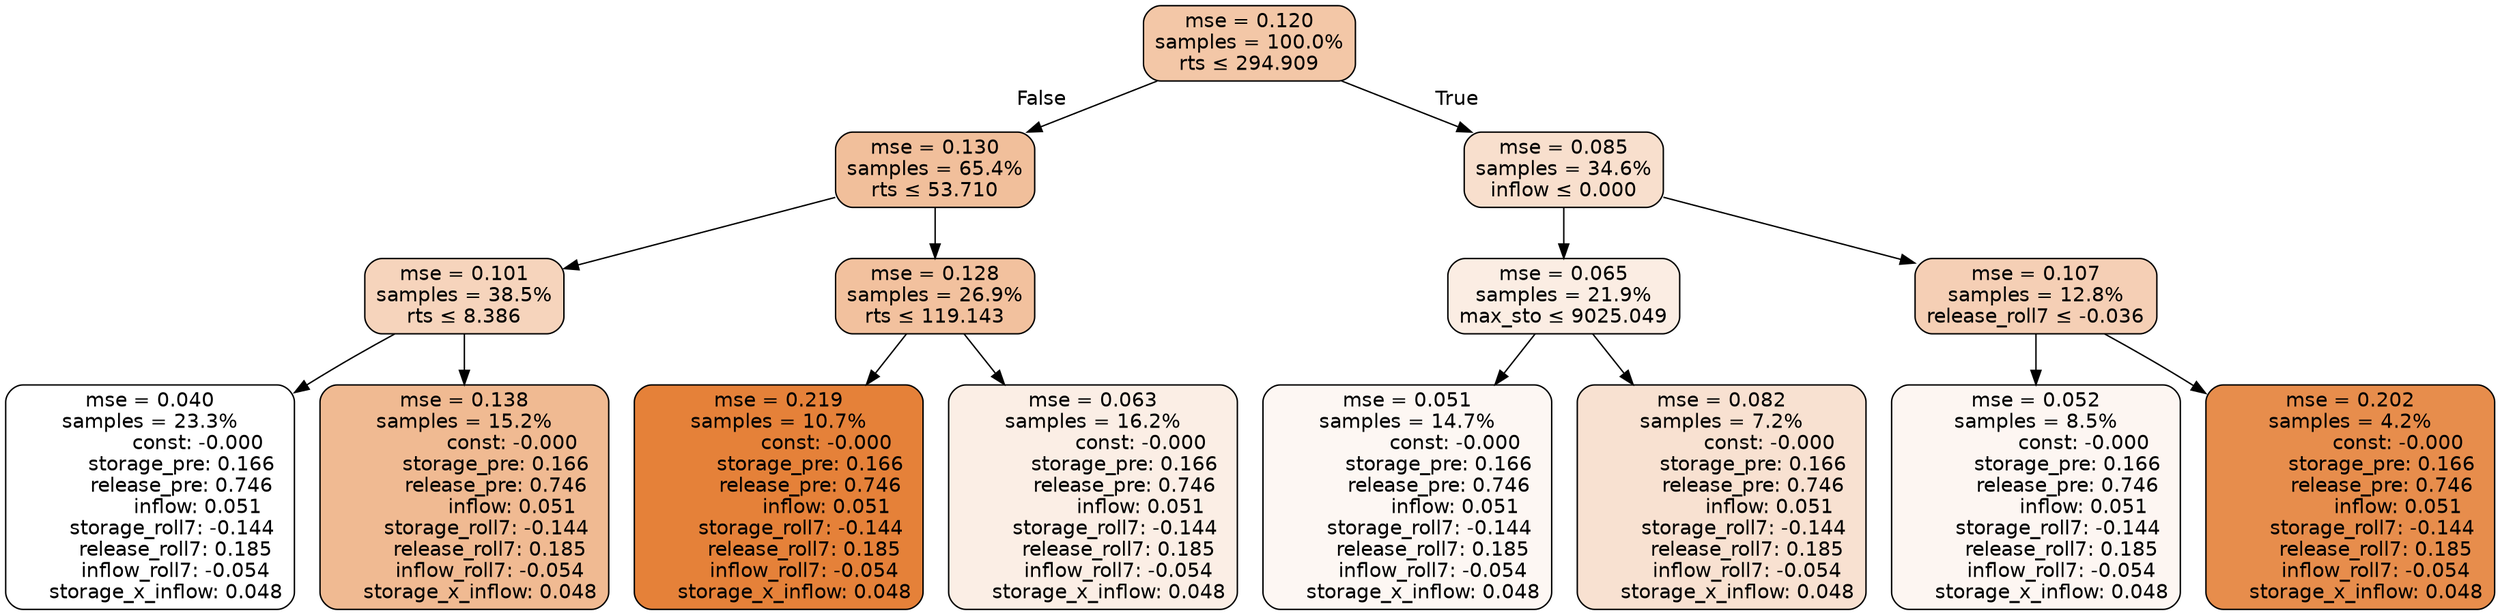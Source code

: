 digraph tree {
node [shape=rectangle, style="filled, rounded", color="black", fontname=helvetica] ;
edge [fontname=helvetica] ;
	"0" [label="mse = 0.120
samples = 100.0%
rts &le; 294.909", fillcolor="#f3c7a7"]
	"1" [label="mse = 0.130
samples = 65.4%
rts &le; 53.710", fillcolor="#f1bf9b"]
	"2" [label="mse = 0.101
samples = 38.5%
rts &le; 8.386", fillcolor="#f6d4bc"]
	"3" [label="mse = 0.040
samples = 23.3%
               const: -0.000
          storage_pre: 0.166
          release_pre: 0.746
               inflow: 0.051
       storage_roll7: -0.144
        release_roll7: 0.185
        inflow_roll7: -0.054
     storage_x_inflow: 0.048", fillcolor="#ffffff"]
	"4" [label="mse = 0.138
samples = 15.2%
               const: -0.000
          storage_pre: 0.166
          release_pre: 0.746
               inflow: 0.051
       storage_roll7: -0.144
        release_roll7: 0.185
        inflow_roll7: -0.054
     storage_x_inflow: 0.048", fillcolor="#f0ba92"]
	"5" [label="mse = 0.128
samples = 26.9%
rts &le; 119.143", fillcolor="#f2c19e"]
	"6" [label="mse = 0.219
samples = 10.7%
               const: -0.000
          storage_pre: 0.166
          release_pre: 0.746
               inflow: 0.051
       storage_roll7: -0.144
        release_roll7: 0.185
        inflow_roll7: -0.054
     storage_x_inflow: 0.048", fillcolor="#e58139"]
	"7" [label="mse = 0.063
samples = 16.2%
               const: -0.000
          storage_pre: 0.166
          release_pre: 0.746
               inflow: 0.051
       storage_roll7: -0.144
        release_roll7: 0.185
        inflow_roll7: -0.054
     storage_x_inflow: 0.048", fillcolor="#fbeee5"]
	"8" [label="mse = 0.085
samples = 34.6%
inflow &le; 0.000", fillcolor="#f8dfcd"]
	"9" [label="mse = 0.065
samples = 21.9%
max_sto &le; 9025.049", fillcolor="#fbede3"]
	"10" [label="mse = 0.051
samples = 14.7%
               const: -0.000
          storage_pre: 0.166
          release_pre: 0.746
               inflow: 0.051
       storage_roll7: -0.144
        release_roll7: 0.185
        inflow_roll7: -0.054
     storage_x_inflow: 0.048", fillcolor="#fdf7f3"]
	"11" [label="mse = 0.082
samples = 7.2%
               const: -0.000
          storage_pre: 0.166
          release_pre: 0.746
               inflow: 0.051
       storage_roll7: -0.144
        release_roll7: 0.185
        inflow_roll7: -0.054
     storage_x_inflow: 0.048", fillcolor="#f8e1d1"]
	"12" [label="mse = 0.107
samples = 12.8%
release_roll7 &le; -0.036", fillcolor="#f5cfb5"]
	"13" [label="mse = 0.052
samples = 8.5%
               const: -0.000
          storage_pre: 0.166
          release_pre: 0.746
               inflow: 0.051
       storage_roll7: -0.144
        release_roll7: 0.185
        inflow_roll7: -0.054
     storage_x_inflow: 0.048", fillcolor="#fdf6f2"]
	"14" [label="mse = 0.202
samples = 4.2%
               const: -0.000
          storage_pre: 0.166
          release_pre: 0.746
               inflow: 0.051
       storage_roll7: -0.144
        release_roll7: 0.185
        inflow_roll7: -0.054
     storage_x_inflow: 0.048", fillcolor="#e78d4c"]

	"0" -> "1" [labeldistance=2.5, labelangle=45, headlabel="False"]
	"1" -> "2"
	"2" -> "3"
	"2" -> "4"
	"1" -> "5"
	"5" -> "6"
	"5" -> "7"
	"0" -> "8" [labeldistance=2.5, labelangle=-45, headlabel="True"]
	"8" -> "9"
	"9" -> "10"
	"9" -> "11"
	"8" -> "12"
	"12" -> "13"
	"12" -> "14"
}